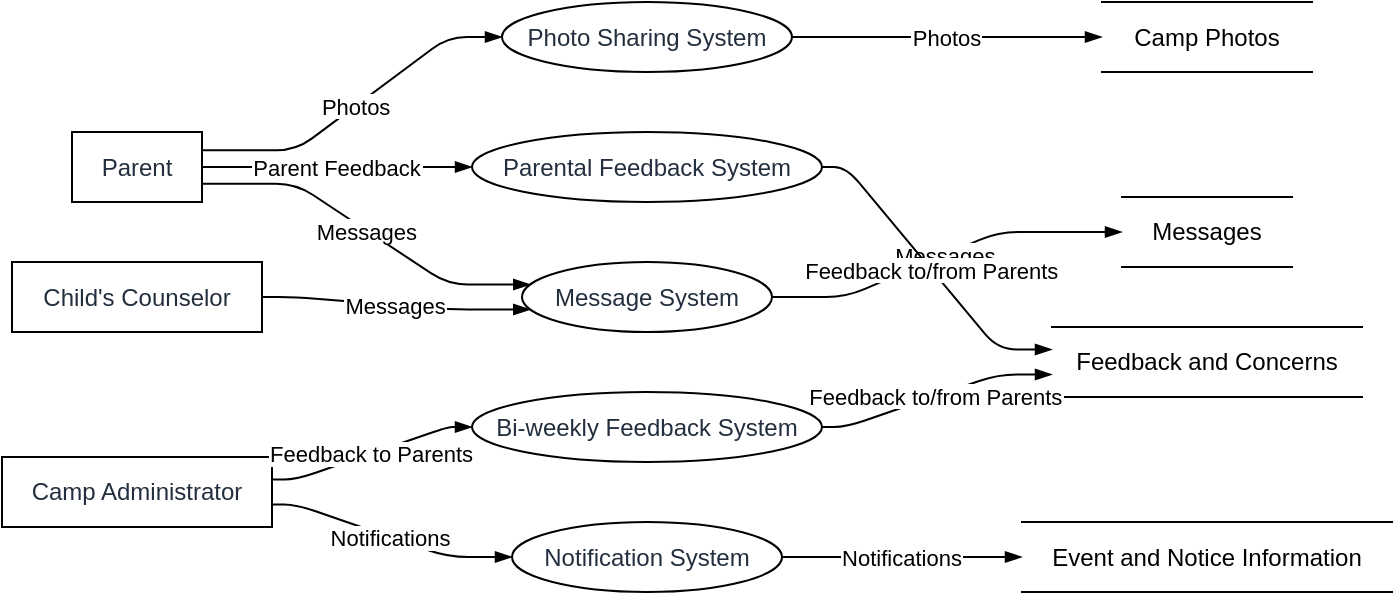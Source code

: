 <mxfile version="23.0.2" type="device">
  <diagram name="Page-1" id="OpCISA3ywY_yj9mlbjhD">
    <mxGraphModel dx="794" dy="511" grid="1" gridSize="10" guides="1" tooltips="1" connect="1" arrows="1" fold="1" page="1" pageScale="1" pageWidth="827" pageHeight="1169" math="0" shadow="0">
      <root>
        <mxCell id="0" />
        <mxCell id="1" parent="0" />
        <UserObject label="Parent" type="externalEntity" source="" flow="" placeholders="1" id="PASu_jCGdVpCxUYywdkp-1">
          <mxCell style="shape=rectangle;whiteSpace=wrap;html=1;fillColor=#ffffff;strokeColor=#000000;align=center;verticalAlign=middle;fontColor=#232F3E;" vertex="1" parent="1">
            <mxGeometry x="35" y="65" width="65" height="35" as="geometry" />
          </mxCell>
        </UserObject>
        <UserObject label="Child&#39;s Counselor" type="externalEntity" source="" flow="" placeholders="1" id="PASu_jCGdVpCxUYywdkp-2">
          <mxCell style="shape=rectangle;whiteSpace=wrap;html=1;fillColor=#ffffff;strokeColor=#000000;align=center;verticalAlign=middle;fontColor=#232F3E;" vertex="1" parent="1">
            <mxGeometry x="5" y="130" width="125" height="35" as="geometry" />
          </mxCell>
        </UserObject>
        <UserObject label="Camp Administrator" type="externalEntity" source="" flow="" placeholders="1" id="PASu_jCGdVpCxUYywdkp-3">
          <mxCell style="shape=rectangle;whiteSpace=wrap;html=1;fillColor=#ffffff;strokeColor=#000000;align=center;verticalAlign=middle;fontColor=#232F3E;" vertex="1" parent="1">
            <mxGeometry y="227.5" width="135" height="35" as="geometry" />
          </mxCell>
        </UserObject>
        <UserObject label="Message System" type="process" source="1,2" flow="Messages" placeholders="1" id="PASu_jCGdVpCxUYywdkp-4">
          <mxCell style="shape=ellipse;perimeter=ellipsePerimeter;whiteSpace=wrap;html=1;fillColor=#ffffff;strokeColor=#000000;align=center;verticalAlign=middle;fontColor=#232F3E;" vertex="1" parent="1">
            <mxGeometry x="260" y="130" width="125" height="35" as="geometry" />
          </mxCell>
        </UserObject>
        <UserObject label="Messages" type="dataStore" source="4" flow="Messages" placeholders="1" id="PASu_jCGdVpCxUYywdkp-5">
          <mxCell style="html=1;dashed=0;whiteSpace=wrap;shape=partialRectangle;right=0;left=0;" vertex="1" parent="1">
            <mxGeometry x="560" y="97.5" width="85" height="35" as="geometry" />
          </mxCell>
        </UserObject>
        <UserObject label="Photo Sharing System" type="process" source="1" flow="Photos" placeholders="1" id="PASu_jCGdVpCxUYywdkp-6">
          <mxCell style="shape=ellipse;perimeter=ellipsePerimeter;whiteSpace=wrap;html=1;fillColor=#ffffff;strokeColor=#000000;align=center;verticalAlign=middle;fontColor=#232F3E;" vertex="1" parent="1">
            <mxGeometry x="250" width="145" height="35" as="geometry" />
          </mxCell>
        </UserObject>
        <UserObject label="Camp Photos" type="dataStore" source="6" flow="Photos" placeholders="1" id="PASu_jCGdVpCxUYywdkp-7">
          <mxCell style="html=1;dashed=0;whiteSpace=wrap;shape=partialRectangle;right=0;left=0;" vertex="1" parent="1">
            <mxGeometry x="550" width="105" height="35" as="geometry" />
          </mxCell>
        </UserObject>
        <UserObject label="Bi-weekly Feedback System" type="process" source="3" flow="Feedback to Parents" placeholders="1" id="PASu_jCGdVpCxUYywdkp-8">
          <mxCell style="shape=ellipse;perimeter=ellipsePerimeter;whiteSpace=wrap;html=1;fillColor=#ffffff;strokeColor=#000000;align=center;verticalAlign=middle;fontColor=#232F3E;" vertex="1" parent="1">
            <mxGeometry x="235" y="195" width="175" height="35" as="geometry" />
          </mxCell>
        </UserObject>
        <UserObject label="Parental Feedback System" type="process" source="1" flow="Parent Feedback" placeholders="1" id="PASu_jCGdVpCxUYywdkp-9">
          <mxCell style="shape=ellipse;perimeter=ellipsePerimeter;whiteSpace=wrap;html=1;fillColor=#ffffff;strokeColor=#000000;align=center;verticalAlign=middle;fontColor=#232F3E;" vertex="1" parent="1">
            <mxGeometry x="235" y="65" width="175" height="35" as="geometry" />
          </mxCell>
        </UserObject>
        <UserObject label="Feedback and Concerns" type="dataStore" source="8,9" flow="Feedback to/from Parents" placeholders="1" id="PASu_jCGdVpCxUYywdkp-10">
          <mxCell style="html=1;dashed=0;whiteSpace=wrap;shape=partialRectangle;right=0;left=0;" vertex="1" parent="1">
            <mxGeometry x="525" y="162.5" width="155" height="35" as="geometry" />
          </mxCell>
        </UserObject>
        <UserObject label="Notification System" type="process" source="3" flow="Notifications" placeholders="1" id="PASu_jCGdVpCxUYywdkp-11">
          <mxCell style="shape=ellipse;perimeter=ellipsePerimeter;whiteSpace=wrap;html=1;fillColor=#ffffff;strokeColor=#000000;align=center;verticalAlign=middle;fontColor=#232F3E;" vertex="1" parent="1">
            <mxGeometry x="255" y="260" width="135" height="35" as="geometry" />
          </mxCell>
        </UserObject>
        <UserObject label="Event and Notice Information" type="dataStore" source="11" flow="Notifications" placeholders="1" id="PASu_jCGdVpCxUYywdkp-12">
          <mxCell style="html=1;dashed=0;whiteSpace=wrap;shape=partialRectangle;right=0;left=0;" vertex="1" parent="1">
            <mxGeometry x="510" y="260" width="185" height="35" as="geometry" />
          </mxCell>
        </UserObject>
        <mxCell id="PASu_jCGdVpCxUYywdkp-13" value="Messages" style="endArrow=blockThin;endFill=1;fontSize=11;orthogonal=1;noEdgeStyle=1;" edge="1" parent="1" source="PASu_jCGdVpCxUYywdkp-1" target="PASu_jCGdVpCxUYywdkp-4">
          <mxGeometry relative="1" as="geometry">
            <Array as="points">
              <mxPoint x="147" y="90.833" />
              <mxPoint x="223" y="141.25" />
            </Array>
          </mxGeometry>
        </mxCell>
        <mxCell id="PASu_jCGdVpCxUYywdkp-14" value="Messages" style="endArrow=blockThin;endFill=1;fontSize=11;orthogonal=1;noEdgeStyle=1;" edge="1" parent="1" source="PASu_jCGdVpCxUYywdkp-2" target="PASu_jCGdVpCxUYywdkp-4">
          <mxGeometry relative="1" as="geometry">
            <Array as="points">
              <mxPoint x="147" y="147.5" />
              <mxPoint x="223" y="153.75" />
            </Array>
          </mxGeometry>
        </mxCell>
        <mxCell id="PASu_jCGdVpCxUYywdkp-15" value="Messages" style="endArrow=blockThin;endFill=1;fontSize=11;orthogonal=1;noEdgeStyle=1;" edge="1" parent="1" source="PASu_jCGdVpCxUYywdkp-4" target="PASu_jCGdVpCxUYywdkp-5">
          <mxGeometry relative="1" as="geometry">
            <Array as="points">
              <mxPoint x="422" y="147.5" />
              <mxPoint x="498" y="115" />
            </Array>
          </mxGeometry>
        </mxCell>
        <mxCell id="PASu_jCGdVpCxUYywdkp-16" value="Photos" style="endArrow=blockThin;endFill=1;fontSize=11;orthogonal=1;noEdgeStyle=1;" edge="1" parent="1" source="PASu_jCGdVpCxUYywdkp-1" target="PASu_jCGdVpCxUYywdkp-6">
          <mxGeometry relative="1" as="geometry">
            <Array as="points">
              <mxPoint x="147" y="74.167" />
              <mxPoint x="223" y="17.5" />
            </Array>
          </mxGeometry>
        </mxCell>
        <mxCell id="PASu_jCGdVpCxUYywdkp-17" value="Photos" style="endArrow=blockThin;endFill=1;fontSize=11;orthogonal=1;noEdgeStyle=1;" edge="1" parent="1" source="PASu_jCGdVpCxUYywdkp-6" target="PASu_jCGdVpCxUYywdkp-7">
          <mxGeometry relative="1" as="geometry">
            <Array as="points">
              <mxPoint x="422" y="17.5" />
              <mxPoint x="498" y="17.5" />
            </Array>
          </mxGeometry>
        </mxCell>
        <mxCell id="PASu_jCGdVpCxUYywdkp-18" value="Feedback to Parents" style="endArrow=blockThin;endFill=1;fontSize=11;orthogonal=1;noEdgeStyle=1;" edge="1" parent="1" source="PASu_jCGdVpCxUYywdkp-3" target="PASu_jCGdVpCxUYywdkp-8">
          <mxGeometry relative="1" as="geometry">
            <Array as="points">
              <mxPoint x="147" y="238.75" />
              <mxPoint x="223" y="212.5" />
            </Array>
          </mxGeometry>
        </mxCell>
        <mxCell id="PASu_jCGdVpCxUYywdkp-19" value="Parent Feedback" style="endArrow=blockThin;endFill=1;fontSize=11;orthogonal=1;noEdgeStyle=1;" edge="1" parent="1" source="PASu_jCGdVpCxUYywdkp-1" target="PASu_jCGdVpCxUYywdkp-9">
          <mxGeometry relative="1" as="geometry">
            <Array as="points">
              <mxPoint x="149" y="82.5" />
              <mxPoint x="223" y="82.5" />
            </Array>
          </mxGeometry>
        </mxCell>
        <mxCell id="PASu_jCGdVpCxUYywdkp-20" value="Feedback to/from Parents" style="endArrow=blockThin;endFill=1;fontSize=11;orthogonal=1;noEdgeStyle=1;" edge="1" parent="1" source="PASu_jCGdVpCxUYywdkp-8" target="PASu_jCGdVpCxUYywdkp-10">
          <mxGeometry relative="1" as="geometry">
            <Array as="points">
              <mxPoint x="422" y="212.5" />
              <mxPoint x="498" y="186.25" />
            </Array>
          </mxGeometry>
        </mxCell>
        <mxCell id="PASu_jCGdVpCxUYywdkp-21" value="Feedback to/from Parents" style="endArrow=blockThin;endFill=1;fontSize=11;orthogonal=1;noEdgeStyle=1;" edge="1" parent="1" source="PASu_jCGdVpCxUYywdkp-9" target="PASu_jCGdVpCxUYywdkp-10">
          <mxGeometry relative="1" as="geometry">
            <Array as="points">
              <mxPoint x="422" y="82.5" />
              <mxPoint x="498" y="173.75" />
            </Array>
          </mxGeometry>
        </mxCell>
        <mxCell id="PASu_jCGdVpCxUYywdkp-22" value="Notifications" style="endArrow=blockThin;endFill=1;fontSize=11;orthogonal=1;noEdgeStyle=1;" edge="1" parent="1" source="PASu_jCGdVpCxUYywdkp-3" target="PASu_jCGdVpCxUYywdkp-11">
          <mxGeometry relative="1" as="geometry">
            <Array as="points">
              <mxPoint x="147" y="251.25" />
              <mxPoint x="223" y="277.5" />
            </Array>
          </mxGeometry>
        </mxCell>
        <mxCell id="PASu_jCGdVpCxUYywdkp-23" value="Notifications" style="endArrow=blockThin;endFill=1;fontSize=11;orthogonal=1;noEdgeStyle=1;" edge="1" parent="1" source="PASu_jCGdVpCxUYywdkp-11" target="PASu_jCGdVpCxUYywdkp-12">
          <mxGeometry relative="1" as="geometry">
            <Array as="points">
              <mxPoint x="422" y="277.5" />
              <mxPoint x="498" y="277.5" />
            </Array>
          </mxGeometry>
        </mxCell>
      </root>
    </mxGraphModel>
  </diagram>
</mxfile>
